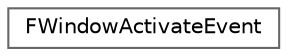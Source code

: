 digraph "Graphical Class Hierarchy"
{
 // INTERACTIVE_SVG=YES
 // LATEX_PDF_SIZE
  bgcolor="transparent";
  edge [fontname=Helvetica,fontsize=10,labelfontname=Helvetica,labelfontsize=10];
  node [fontname=Helvetica,fontsize=10,shape=box,height=0.2,width=0.4];
  rankdir="LR";
  Node0 [id="Node000000",label="FWindowActivateEvent",height=0.2,width=0.4,color="grey40", fillcolor="white", style="filled",URL="$de/d9e/classFWindowActivateEvent.html",tooltip="FWindowActivateEvent describes a window being activated or deactivated."];
}
